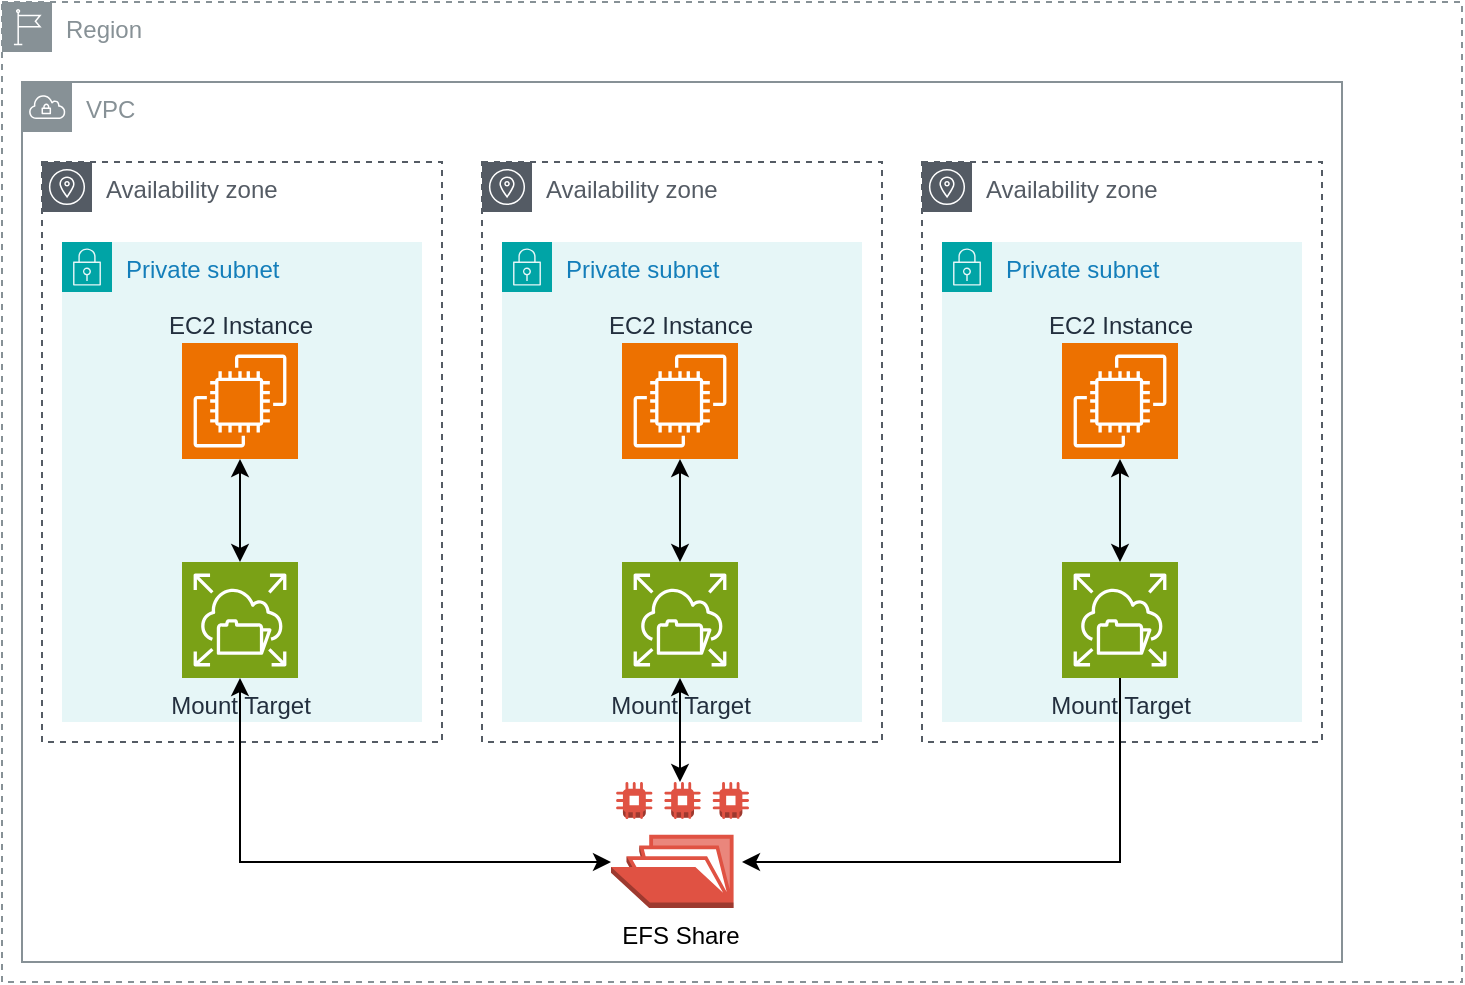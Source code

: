 <mxfile version="24.7.5">
  <diagram id="rzN_zTmo6B06LtCCDDyO" name="Page-1">
    <mxGraphModel dx="787" dy="500" grid="1" gridSize="10" guides="1" tooltips="1" connect="1" arrows="1" fold="1" page="1" pageScale="1" pageWidth="850" pageHeight="1100" math="0" shadow="0">
      <root>
        <mxCell id="0" />
        <mxCell id="1" parent="0" />
        <mxCell id="UyMTUBf-4y298ffbDkpe-1" value="Region" style="sketch=0;outlineConnect=0;gradientColor=none;html=1;whiteSpace=wrap;fontSize=12;fontStyle=0;shape=mxgraph.aws4.group;grIcon=mxgraph.aws4.group_region;strokeColor=#879196;fillColor=none;verticalAlign=top;align=left;spacingLeft=30;fontColor=#879196;dashed=1;" parent="1" vertex="1">
          <mxGeometry x="120" y="40" width="730" height="490" as="geometry" />
        </mxCell>
        <mxCell id="UyMTUBf-4y298ffbDkpe-3" value="VPC" style="sketch=0;outlineConnect=0;gradientColor=none;html=1;whiteSpace=wrap;fontSize=12;fontStyle=0;shape=mxgraph.aws4.group;grIcon=mxgraph.aws4.group_vpc;strokeColor=#879196;fillColor=none;verticalAlign=top;align=left;spacingLeft=30;fontColor=#879196;dashed=0;" parent="1" vertex="1">
          <mxGeometry x="130" y="80" width="660" height="440" as="geometry" />
        </mxCell>
        <mxCell id="UyMTUBf-4y298ffbDkpe-4" value="Availability zone" style="sketch=0;outlineConnect=0;gradientColor=none;html=1;whiteSpace=wrap;fontSize=12;fontStyle=0;shape=mxgraph.aws4.group;grIcon=mxgraph.aws4.group_availability_zone;strokeColor=#545B64;fillColor=none;verticalAlign=top;align=left;spacingLeft=30;fontColor=#545B64;dashed=1;" parent="1" vertex="1">
          <mxGeometry x="140" y="120" width="200" height="290" as="geometry" />
        </mxCell>
        <mxCell id="UyMTUBf-4y298ffbDkpe-7" value="Private subnet" style="points=[[0,0],[0.25,0],[0.5,0],[0.75,0],[1,0],[1,0.25],[1,0.5],[1,0.75],[1,1],[0.75,1],[0.5,1],[0.25,1],[0,1],[0,0.75],[0,0.5],[0,0.25]];outlineConnect=0;gradientColor=none;html=1;whiteSpace=wrap;fontSize=12;fontStyle=0;container=1;pointerEvents=0;collapsible=0;recursiveResize=0;shape=mxgraph.aws4.group;grIcon=mxgraph.aws4.group_security_group;grStroke=0;strokeColor=#00A4A6;fillColor=#E6F6F7;verticalAlign=top;align=left;spacingLeft=30;fontColor=#147EBA;dashed=0;" parent="1" vertex="1">
          <mxGeometry x="150" y="160" width="180" height="240" as="geometry" />
        </mxCell>
        <mxCell id="UyMTUBf-4y298ffbDkpe-9" value="EC2 Instance" style="sketch=0;points=[[0,0,0],[0.25,0,0],[0.5,0,0],[0.75,0,0],[1,0,0],[0,1,0],[0.25,1,0],[0.5,1,0],[0.75,1,0],[1,1,0],[0,0.25,0],[0,0.5,0],[0,0.75,0],[1,0.25,0],[1,0.5,0],[1,0.75,0]];outlineConnect=0;fontColor=#232F3E;fillColor=#ED7100;strokeColor=#ffffff;dashed=0;verticalLabelPosition=top;verticalAlign=bottom;align=center;html=1;fontSize=12;fontStyle=0;aspect=fixed;shape=mxgraph.aws4.resourceIcon;resIcon=mxgraph.aws4.ec2;labelPosition=center;" parent="UyMTUBf-4y298ffbDkpe-7" vertex="1">
          <mxGeometry x="60" y="50.5" width="58" height="58" as="geometry" />
        </mxCell>
        <mxCell id="UyMTUBf-4y298ffbDkpe-11" value="Mount Target" style="sketch=0;points=[[0,0,0],[0.25,0,0],[0.5,0,0],[0.75,0,0],[1,0,0],[0,1,0],[0.25,1,0],[0.5,1,0],[0.75,1,0],[1,1,0],[0,0.25,0],[0,0.5,0],[0,0.75,0],[1,0.25,0],[1,0.5,0],[1,0.75,0]];outlineConnect=0;fontColor=#232F3E;fillColor=#7AA116;strokeColor=#ffffff;dashed=0;verticalLabelPosition=bottom;verticalAlign=top;align=center;html=1;fontSize=12;fontStyle=0;aspect=fixed;shape=mxgraph.aws4.resourceIcon;resIcon=mxgraph.aws4.elastic_file_system;" parent="UyMTUBf-4y298ffbDkpe-7" vertex="1">
          <mxGeometry x="60" y="160" width="58" height="58" as="geometry" />
        </mxCell>
        <mxCell id="UyMTUBf-4y298ffbDkpe-19" style="edgeStyle=orthogonalEdgeStyle;rounded=0;orthogonalLoop=1;jettySize=auto;html=1;entryX=0.5;entryY=0;entryDx=0;entryDy=0;entryPerimeter=0;startArrow=classic;startFill=1;" parent="UyMTUBf-4y298ffbDkpe-7" source="UyMTUBf-4y298ffbDkpe-9" target="UyMTUBf-4y298ffbDkpe-11" edge="1">
          <mxGeometry relative="1" as="geometry" />
        </mxCell>
        <mxCell id="UyMTUBf-4y298ffbDkpe-12" value="Availability zone" style="sketch=0;outlineConnect=0;gradientColor=none;html=1;whiteSpace=wrap;fontSize=12;fontStyle=0;shape=mxgraph.aws4.group;grIcon=mxgraph.aws4.group_availability_zone;strokeColor=#545B64;fillColor=none;verticalAlign=top;align=left;spacingLeft=30;fontColor=#545B64;dashed=1;" parent="1" vertex="1">
          <mxGeometry x="360" y="120" width="200" height="290" as="geometry" />
        </mxCell>
        <mxCell id="UyMTUBf-4y298ffbDkpe-13" value="Private subnet" style="points=[[0,0],[0.25,0],[0.5,0],[0.75,0],[1,0],[1,0.25],[1,0.5],[1,0.75],[1,1],[0.75,1],[0.5,1],[0.25,1],[0,1],[0,0.75],[0,0.5],[0,0.25]];outlineConnect=0;gradientColor=none;html=1;whiteSpace=wrap;fontSize=12;fontStyle=0;container=1;pointerEvents=0;collapsible=0;recursiveResize=0;shape=mxgraph.aws4.group;grIcon=mxgraph.aws4.group_security_group;grStroke=0;strokeColor=#00A4A6;fillColor=#E6F6F7;verticalAlign=top;align=left;spacingLeft=30;fontColor=#147EBA;dashed=0;" parent="1" vertex="1">
          <mxGeometry x="370" y="160" width="180" height="240" as="geometry" />
        </mxCell>
        <mxCell id="UyMTUBf-4y298ffbDkpe-20" style="edgeStyle=orthogonalEdgeStyle;rounded=0;orthogonalLoop=1;jettySize=auto;html=1;startArrow=classic;startFill=1;" parent="UyMTUBf-4y298ffbDkpe-13" source="UyMTUBf-4y298ffbDkpe-14" target="UyMTUBf-4y298ffbDkpe-15" edge="1">
          <mxGeometry relative="1" as="geometry" />
        </mxCell>
        <mxCell id="UyMTUBf-4y298ffbDkpe-14" value="EC2 Instance" style="sketch=0;points=[[0,0,0],[0.25,0,0],[0.5,0,0],[0.75,0,0],[1,0,0],[0,1,0],[0.25,1,0],[0.5,1,0],[0.75,1,0],[1,1,0],[0,0.25,0],[0,0.5,0],[0,0.75,0],[1,0.25,0],[1,0.5,0],[1,0.75,0]];outlineConnect=0;fontColor=#232F3E;fillColor=#ED7100;strokeColor=#ffffff;dashed=0;verticalLabelPosition=top;verticalAlign=bottom;align=center;html=1;fontSize=12;fontStyle=0;aspect=fixed;shape=mxgraph.aws4.resourceIcon;resIcon=mxgraph.aws4.ec2;labelPosition=center;" parent="UyMTUBf-4y298ffbDkpe-13" vertex="1">
          <mxGeometry x="60" y="50.5" width="58" height="58" as="geometry" />
        </mxCell>
        <mxCell id="UyMTUBf-4y298ffbDkpe-15" value="Mount Target" style="sketch=0;points=[[0,0,0],[0.25,0,0],[0.5,0,0],[0.75,0,0],[1,0,0],[0,1,0],[0.25,1,0],[0.5,1,0],[0.75,1,0],[1,1,0],[0,0.25,0],[0,0.5,0],[0,0.75,0],[1,0.25,0],[1,0.5,0],[1,0.75,0]];outlineConnect=0;fontColor=#232F3E;fillColor=#7AA116;strokeColor=#ffffff;dashed=0;verticalLabelPosition=bottom;verticalAlign=top;align=center;html=1;fontSize=12;fontStyle=0;aspect=fixed;shape=mxgraph.aws4.resourceIcon;resIcon=mxgraph.aws4.elastic_file_system;" parent="UyMTUBf-4y298ffbDkpe-13" vertex="1">
          <mxGeometry x="60" y="160" width="58" height="58" as="geometry" />
        </mxCell>
        <mxCell id="UyMTUBf-4y298ffbDkpe-16" value="EFS Share" style="outlineConnect=0;dashed=0;verticalLabelPosition=bottom;verticalAlign=top;align=center;html=1;shape=mxgraph.aws3.efs_share;fillColor=#E05243;gradientColor=none;labelPosition=center;" parent="1" vertex="1">
          <mxGeometry x="424.5" y="430" width="69" height="63" as="geometry" />
        </mxCell>
        <mxCell id="UyMTUBf-4y298ffbDkpe-17" style="edgeStyle=orthogonalEdgeStyle;rounded=0;orthogonalLoop=1;jettySize=auto;html=1;startArrow=classic;startFill=1;" parent="1" source="UyMTUBf-4y298ffbDkpe-15" target="UyMTUBf-4y298ffbDkpe-16" edge="1">
          <mxGeometry relative="1" as="geometry">
            <Array as="points">
              <mxPoint x="459" y="460" />
            </Array>
          </mxGeometry>
        </mxCell>
        <mxCell id="UyMTUBf-4y298ffbDkpe-18" style="edgeStyle=orthogonalEdgeStyle;rounded=0;orthogonalLoop=1;jettySize=auto;html=1;startArrow=classic;startFill=1;" parent="1" source="UyMTUBf-4y298ffbDkpe-11" edge="1" target="UyMTUBf-4y298ffbDkpe-16">
          <mxGeometry relative="1" as="geometry">
            <mxPoint x="410" y="470" as="targetPoint" />
            <Array as="points">
              <mxPoint x="239" y="470" />
            </Array>
          </mxGeometry>
        </mxCell>
        <mxCell id="Pe7nNdLOhTStI8fEjLjc-1" value="Availability zone" style="sketch=0;outlineConnect=0;gradientColor=none;html=1;whiteSpace=wrap;fontSize=12;fontStyle=0;shape=mxgraph.aws4.group;grIcon=mxgraph.aws4.group_availability_zone;strokeColor=#545B64;fillColor=none;verticalAlign=top;align=left;spacingLeft=30;fontColor=#545B64;dashed=1;" vertex="1" parent="1">
          <mxGeometry x="580" y="120" width="200" height="290" as="geometry" />
        </mxCell>
        <mxCell id="Pe7nNdLOhTStI8fEjLjc-3" value="Private subnet" style="points=[[0,0],[0.25,0],[0.5,0],[0.75,0],[1,0],[1,0.25],[1,0.5],[1,0.75],[1,1],[0.75,1],[0.5,1],[0.25,1],[0,1],[0,0.75],[0,0.5],[0,0.25]];outlineConnect=0;gradientColor=none;html=1;whiteSpace=wrap;fontSize=12;fontStyle=0;container=1;pointerEvents=0;collapsible=0;recursiveResize=0;shape=mxgraph.aws4.group;grIcon=mxgraph.aws4.group_security_group;grStroke=0;strokeColor=#00A4A6;fillColor=#E6F6F7;verticalAlign=top;align=left;spacingLeft=30;fontColor=#147EBA;dashed=0;" vertex="1" parent="1">
          <mxGeometry x="590" y="160" width="180" height="240" as="geometry" />
        </mxCell>
        <mxCell id="Pe7nNdLOhTStI8fEjLjc-4" style="edgeStyle=orthogonalEdgeStyle;rounded=0;orthogonalLoop=1;jettySize=auto;html=1;startArrow=classic;startFill=1;" edge="1" parent="Pe7nNdLOhTStI8fEjLjc-3" source="Pe7nNdLOhTStI8fEjLjc-5" target="Pe7nNdLOhTStI8fEjLjc-6">
          <mxGeometry relative="1" as="geometry" />
        </mxCell>
        <mxCell id="Pe7nNdLOhTStI8fEjLjc-5" value="EC2 Instance" style="sketch=0;points=[[0,0,0],[0.25,0,0],[0.5,0,0],[0.75,0,0],[1,0,0],[0,1,0],[0.25,1,0],[0.5,1,0],[0.75,1,0],[1,1,0],[0,0.25,0],[0,0.5,0],[0,0.75,0],[1,0.25,0],[1,0.5,0],[1,0.75,0]];outlineConnect=0;fontColor=#232F3E;fillColor=#ED7100;strokeColor=#ffffff;dashed=0;verticalLabelPosition=top;verticalAlign=bottom;align=center;html=1;fontSize=12;fontStyle=0;aspect=fixed;shape=mxgraph.aws4.resourceIcon;resIcon=mxgraph.aws4.ec2;labelPosition=center;" vertex="1" parent="Pe7nNdLOhTStI8fEjLjc-3">
          <mxGeometry x="60" y="50.5" width="58" height="58" as="geometry" />
        </mxCell>
        <mxCell id="Pe7nNdLOhTStI8fEjLjc-6" value="Mount Target" style="sketch=0;points=[[0,0,0],[0.25,0,0],[0.5,0,0],[0.75,0,0],[1,0,0],[0,1,0],[0.25,1,0],[0.5,1,0],[0.75,1,0],[1,1,0],[0,0.25,0],[0,0.5,0],[0,0.75,0],[1,0.25,0],[1,0.5,0],[1,0.75,0]];outlineConnect=0;fontColor=#232F3E;fillColor=#7AA116;strokeColor=#ffffff;dashed=0;verticalLabelPosition=bottom;verticalAlign=top;align=center;html=1;fontSize=12;fontStyle=0;aspect=fixed;shape=mxgraph.aws4.resourceIcon;resIcon=mxgraph.aws4.elastic_file_system;" vertex="1" parent="Pe7nNdLOhTStI8fEjLjc-3">
          <mxGeometry x="60" y="160" width="58" height="58" as="geometry" />
        </mxCell>
        <mxCell id="Pe7nNdLOhTStI8fEjLjc-7" style="edgeStyle=orthogonalEdgeStyle;rounded=0;orthogonalLoop=1;jettySize=auto;html=1;targetPerimeterSpacing=0;" edge="1" parent="1" source="Pe7nNdLOhTStI8fEjLjc-6">
          <mxGeometry relative="1" as="geometry">
            <mxPoint x="490" y="470" as="targetPoint" />
            <Array as="points">
              <mxPoint x="679" y="470" />
              <mxPoint x="490" y="470" />
            </Array>
          </mxGeometry>
        </mxCell>
      </root>
    </mxGraphModel>
  </diagram>
</mxfile>
